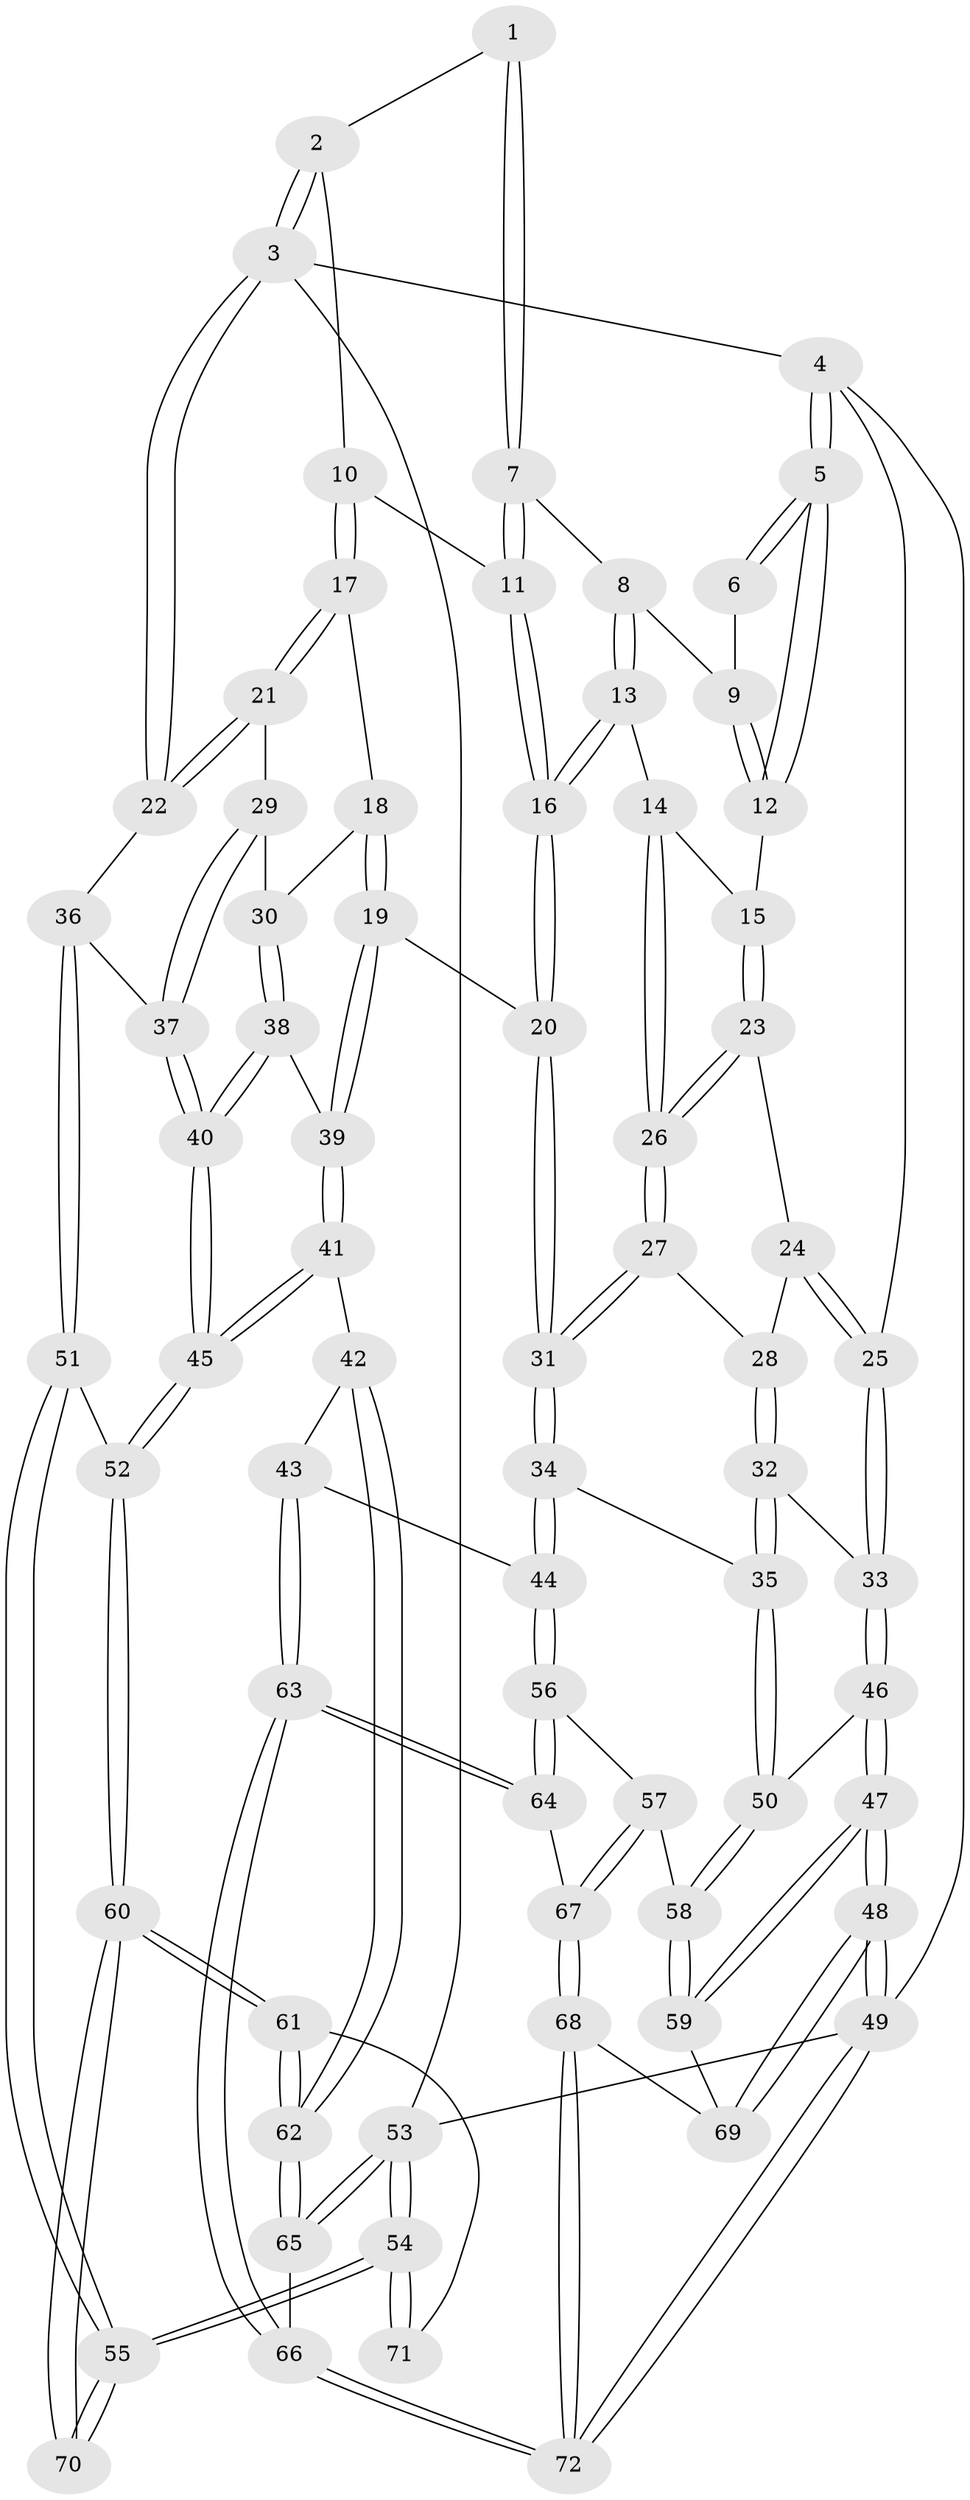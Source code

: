 // Generated by graph-tools (version 1.1) at 2025/51/03/09/25 03:51:02]
// undirected, 72 vertices, 177 edges
graph export_dot {
graph [start="1"]
  node [color=gray90,style=filled];
  1 [pos="+0.5195936279646282+0"];
  2 [pos="+0.6251724899695003+0"];
  3 [pos="+1+0"];
  4 [pos="+0+0"];
  5 [pos="+0+0"];
  6 [pos="+0.3670993597129745+0"];
  7 [pos="+0.46354779186563766+0.16109806464083373"];
  8 [pos="+0.3830984380354022+0.15158634888722206"];
  9 [pos="+0.35470946446255536+0.13139620248677175"];
  10 [pos="+0.6669443285754107+0.16540790143386522"];
  11 [pos="+0.5361969488629988+0.18670749061452732"];
  12 [pos="+0.18771364174399774+0.17747332739951718"];
  13 [pos="+0.36871627319739586+0.32971237099893813"];
  14 [pos="+0.28471686194456447+0.3072076573966574"];
  15 [pos="+0.1896180734985505+0.25486335120646775"];
  16 [pos="+0.43074849612669386+0.41720673509923506"];
  17 [pos="+0.7137321772673859+0.2067692248755972"];
  18 [pos="+0.7018799016663613+0.24918942267791322"];
  19 [pos="+0.4546335764820946+0.4614727683739683"];
  20 [pos="+0.4389293220443133+0.4569035773517883"];
  21 [pos="+1+0.20572372191500518"];
  22 [pos="+1+0.16284154343932306"];
  23 [pos="+0.17620582798616624+0.28037487482449175"];
  24 [pos="+0.15796109358304108+0.3060946232669388"];
  25 [pos="+0+0.3817782164976663"];
  26 [pos="+0.2633618182966792+0.39608137793114645"];
  27 [pos="+0.2690640222856857+0.42253078266240934"];
  28 [pos="+0.16080327791231658+0.40473940462917934"];
  29 [pos="+0.834031378198116+0.46525293695649195"];
  30 [pos="+0.7098447875428737+0.4533286866250991"];
  31 [pos="+0.36928575891932247+0.5009189233824595"];
  32 [pos="+0.10904552567730998+0.5073817693341076"];
  33 [pos="+0+0.4750725816055021"];
  34 [pos="+0.2617593995103971+0.6374450081581469"];
  35 [pos="+0.2532705953510245+0.6394293732650016"];
  36 [pos="+1+0.5769871860030853"];
  37 [pos="+0.8760167875237586+0.5658940507353573"];
  38 [pos="+0.6937129016763192+0.4730562464680466"];
  39 [pos="+0.5295316327808179+0.5116095988728508"];
  40 [pos="+0.7639963783009296+0.6840944830381557"];
  41 [pos="+0.5788170292986002+0.6979257025404313"];
  42 [pos="+0.46067115310483014+0.7764631150039913"];
  43 [pos="+0.4496027953725404+0.7772364202427737"];
  44 [pos="+0.43855671293371895+0.7731726271987202"];
  45 [pos="+0.7473149865244223+0.7418747761421758"];
  46 [pos="+0+0.6338510010005808"];
  47 [pos="+0+0.7719035027768089"];
  48 [pos="+0+1"];
  49 [pos="+0+1"];
  50 [pos="+0.2334000651898639+0.6638338291288499"];
  51 [pos="+1+0.6203890452340746"];
  52 [pos="+0.7591671458885878+0.7623228698546689"];
  53 [pos="+1+1"];
  54 [pos="+1+1"];
  55 [pos="+1+0.7792896711937813"];
  56 [pos="+0.2978965727990475+0.883258569024758"];
  57 [pos="+0.16938254844453224+0.7779263709411273"];
  58 [pos="+0.16913023889656212+0.7765967329555911"];
  59 [pos="+0+0.7732039383033723"];
  60 [pos="+0.7642588713268278+0.7825226286017334"];
  61 [pos="+0.7565076512433403+0.8894825352352982"];
  62 [pos="+0.6841966199283644+1"];
  63 [pos="+0.3684743167569967+1"];
  64 [pos="+0.3056536606322603+0.9403092122596393"];
  65 [pos="+0.6753683158680234+1"];
  66 [pos="+0.3835751852109159+1"];
  67 [pos="+0.14550557919504728+0.9054406237456618"];
  68 [pos="+0.13751277720190616+0.9238941376508182"];
  69 [pos="+0.08638205191209579+0.924805281575965"];
  70 [pos="+0.9606724787337271+0.8098042601403637"];
  71 [pos="+0.9335163607328405+0.9083894298762258"];
  72 [pos="+0.2096469908799944+1"];
  1 -- 2;
  1 -- 7;
  1 -- 7;
  2 -- 3;
  2 -- 3;
  2 -- 10;
  3 -- 4;
  3 -- 22;
  3 -- 22;
  3 -- 53;
  4 -- 5;
  4 -- 5;
  4 -- 25;
  4 -- 49;
  5 -- 6;
  5 -- 6;
  5 -- 12;
  5 -- 12;
  6 -- 9;
  7 -- 8;
  7 -- 11;
  7 -- 11;
  8 -- 9;
  8 -- 13;
  8 -- 13;
  9 -- 12;
  9 -- 12;
  10 -- 11;
  10 -- 17;
  10 -- 17;
  11 -- 16;
  11 -- 16;
  12 -- 15;
  13 -- 14;
  13 -- 16;
  13 -- 16;
  14 -- 15;
  14 -- 26;
  14 -- 26;
  15 -- 23;
  15 -- 23;
  16 -- 20;
  16 -- 20;
  17 -- 18;
  17 -- 21;
  17 -- 21;
  18 -- 19;
  18 -- 19;
  18 -- 30;
  19 -- 20;
  19 -- 39;
  19 -- 39;
  20 -- 31;
  20 -- 31;
  21 -- 22;
  21 -- 22;
  21 -- 29;
  22 -- 36;
  23 -- 24;
  23 -- 26;
  23 -- 26;
  24 -- 25;
  24 -- 25;
  24 -- 28;
  25 -- 33;
  25 -- 33;
  26 -- 27;
  26 -- 27;
  27 -- 28;
  27 -- 31;
  27 -- 31;
  28 -- 32;
  28 -- 32;
  29 -- 30;
  29 -- 37;
  29 -- 37;
  30 -- 38;
  30 -- 38;
  31 -- 34;
  31 -- 34;
  32 -- 33;
  32 -- 35;
  32 -- 35;
  33 -- 46;
  33 -- 46;
  34 -- 35;
  34 -- 44;
  34 -- 44;
  35 -- 50;
  35 -- 50;
  36 -- 37;
  36 -- 51;
  36 -- 51;
  37 -- 40;
  37 -- 40;
  38 -- 39;
  38 -- 40;
  38 -- 40;
  39 -- 41;
  39 -- 41;
  40 -- 45;
  40 -- 45;
  41 -- 42;
  41 -- 45;
  41 -- 45;
  42 -- 43;
  42 -- 62;
  42 -- 62;
  43 -- 44;
  43 -- 63;
  43 -- 63;
  44 -- 56;
  44 -- 56;
  45 -- 52;
  45 -- 52;
  46 -- 47;
  46 -- 47;
  46 -- 50;
  47 -- 48;
  47 -- 48;
  47 -- 59;
  47 -- 59;
  48 -- 49;
  48 -- 49;
  48 -- 69;
  48 -- 69;
  49 -- 72;
  49 -- 72;
  49 -- 53;
  50 -- 58;
  50 -- 58;
  51 -- 52;
  51 -- 55;
  51 -- 55;
  52 -- 60;
  52 -- 60;
  53 -- 54;
  53 -- 54;
  53 -- 65;
  53 -- 65;
  54 -- 55;
  54 -- 55;
  54 -- 71;
  54 -- 71;
  55 -- 70;
  55 -- 70;
  56 -- 57;
  56 -- 64;
  56 -- 64;
  57 -- 58;
  57 -- 67;
  57 -- 67;
  58 -- 59;
  58 -- 59;
  59 -- 69;
  60 -- 61;
  60 -- 61;
  60 -- 70;
  60 -- 70;
  61 -- 62;
  61 -- 62;
  61 -- 71;
  62 -- 65;
  62 -- 65;
  63 -- 64;
  63 -- 64;
  63 -- 66;
  63 -- 66;
  64 -- 67;
  65 -- 66;
  66 -- 72;
  66 -- 72;
  67 -- 68;
  67 -- 68;
  68 -- 69;
  68 -- 72;
  68 -- 72;
}
